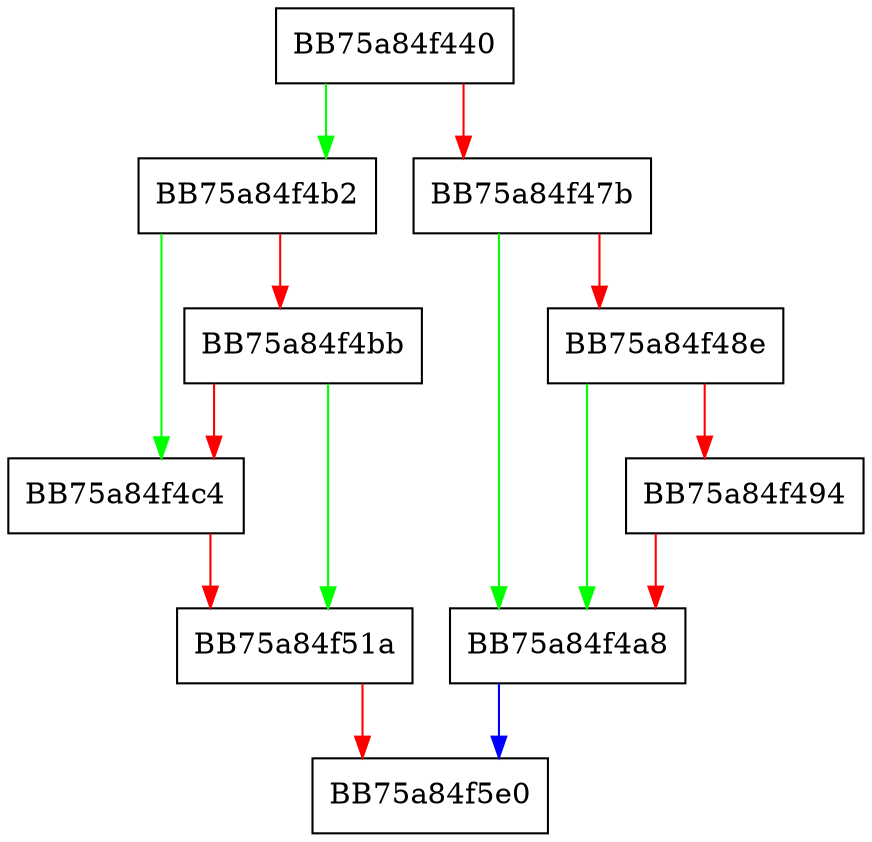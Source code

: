 digraph CreateNetworkList2 {
  node [shape="box"];
  graph [splines=ortho];
  BB75a84f440 -> BB75a84f4b2 [color="green"];
  BB75a84f440 -> BB75a84f47b [color="red"];
  BB75a84f47b -> BB75a84f4a8 [color="green"];
  BB75a84f47b -> BB75a84f48e [color="red"];
  BB75a84f48e -> BB75a84f4a8 [color="green"];
  BB75a84f48e -> BB75a84f494 [color="red"];
  BB75a84f494 -> BB75a84f4a8 [color="red"];
  BB75a84f4a8 -> BB75a84f5e0 [color="blue"];
  BB75a84f4b2 -> BB75a84f4c4 [color="green"];
  BB75a84f4b2 -> BB75a84f4bb [color="red"];
  BB75a84f4bb -> BB75a84f51a [color="green"];
  BB75a84f4bb -> BB75a84f4c4 [color="red"];
  BB75a84f4c4 -> BB75a84f51a [color="red"];
  BB75a84f51a -> BB75a84f5e0 [color="red"];
}